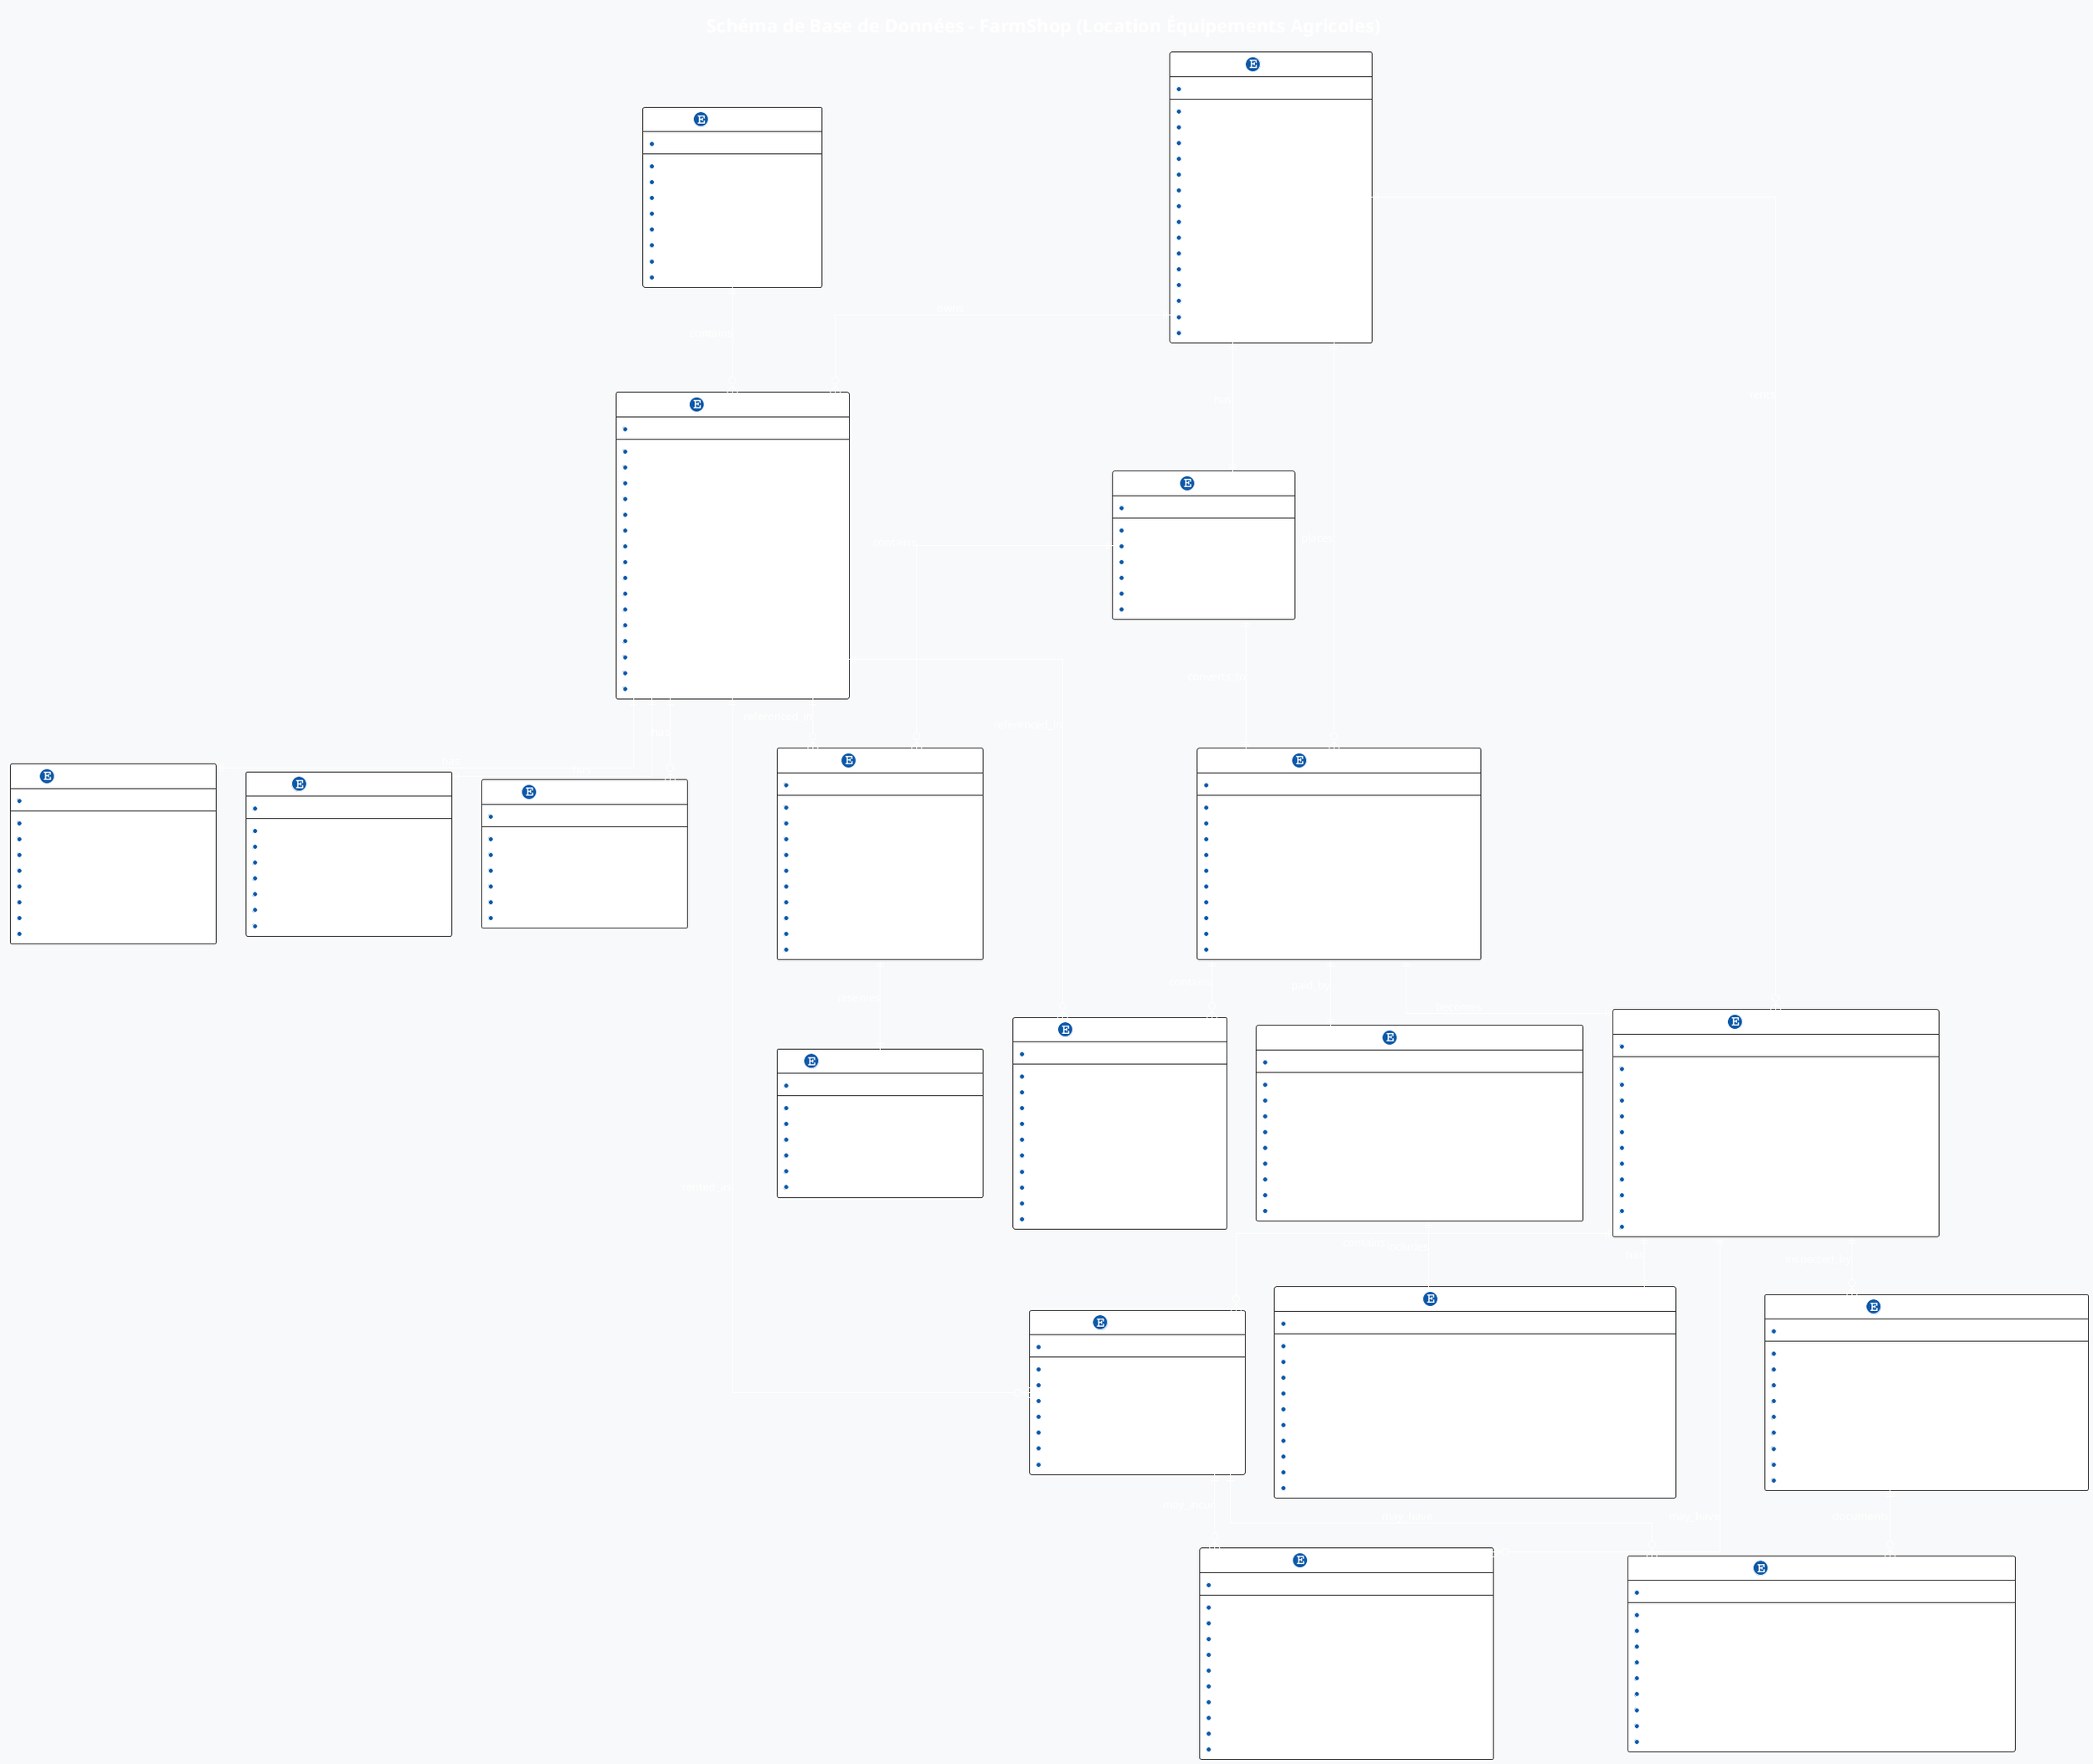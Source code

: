 @startuml FarmShop_Database_Schema
!theme amiga
title Schéma de Base de Données - FarmShop (Location Équipements Agricoles)

skinparam linetype ortho
skinparam backgroundColor #f8f9fa
skinparam classBackgroundColor #ffffff
skinparam classBorderColor #333333

' === ENTITÉS PRINCIPALES ===

entity "users" as users {
  * id : BIGINT UNSIGNED
  --
  * name : VARCHAR(255)
  * email : VARCHAR(255) UNIQUE
  * email_verified_at : TIMESTAMP
  * password : VARCHAR(255)
  * phone : VARCHAR(20)
  * address : TEXT
  * city : VARCHAR(100)
  * postal_code : VARCHAR(10)
  * country : VARCHAR(100)
  * profile_photo : VARCHAR(255)
  * is_active : BOOLEAN
  * remember_token : VARCHAR(100)
  * created_at : TIMESTAMP
  * updated_at : TIMESTAMP
  * deleted_at : TIMESTAMP
}

entity "categories" as categories {
  * id : BIGINT UNSIGNED
  --
  * name : VARCHAR(255)
  * description : TEXT
  * image : VARCHAR(255)
  * slug : VARCHAR(255) UNIQUE
  * is_active : BOOLEAN
  * sort_order : INT
  * created_at : TIMESTAMP
  * updated_at : TIMESTAMP
}

entity "equipments" as equipments {
  * id : BIGINT UNSIGNED
  --
  * category_id : BIGINT UNSIGNED
  * user_id : BIGINT UNSIGNED
  * name : VARCHAR(255)
  * description : TEXT
  * brand : VARCHAR(100)
  * model : VARCHAR(100)
  * year : INT
  * condition : ENUM('neuf', 'bon', 'moyen')
  * daily_price : DECIMAL(8,2)
  * deposit_amount : DECIMAL(8,2)
  * is_available : BOOLEAN
  * featured_image : VARCHAR(255)
  * specifications : JSON
  * created_at : TIMESTAMP
  * updated_at : TIMESTAMP
  * deleted_at : TIMESTAMP
}

entity "equipment_images" as equipment_images {
  * id : BIGINT UNSIGNED
  --
  * equipment_id : BIGINT UNSIGNED
  * image_path : VARCHAR(255)
  * alt_text : VARCHAR(255)
  * sort_order : INT
  * created_at : TIMESTAMP
  * updated_at : TIMESTAMP
}

entity "equipment_constraints" as equipment_constraints {
  * id : BIGINT UNSIGNED
  --
  * equipment_id : BIGINT UNSIGNED
  * min_rental_days : INT
  * max_rental_days : INT
  * seasonal_restriction : JSON
  * business_days_only : BOOLEAN
  * advance_booking_days : INT
  * created_at : TIMESTAMP
  * updated_at : TIMESTAMP
}

entity "equipment_stock" as equipment_stock {
  * id : BIGINT UNSIGNED
  --
  * equipment_id : BIGINT UNSIGNED
  * total_quantity : INT
  * available_quantity : INT
  * reserved_quantity : INT
  * maintenance_quantity : INT
  * created_at : TIMESTAMP
  * updated_at : TIMESTAMP
}

entity "carts" as carts {
  * id : BIGINT UNSIGNED
  --
  * user_id : BIGINT UNSIGNED
  * session_id : VARCHAR(255)
  * total_amount : DECIMAL(10,2)
  * total_deposit : DECIMAL(10,2)
  * created_at : TIMESTAMP
  * updated_at : TIMESTAMP
}

entity "cart_items" as cart_items {
  * id : BIGINT UNSIGNED
  --
  * cart_id : BIGINT UNSIGNED
  * equipment_id : BIGINT UNSIGNED
  * quantity : INT
  * start_date : DATE
  * end_date : DATE
  * daily_price : DECIMAL(8,2)
  * total_price : DECIMAL(10,2)
  * deposit_amount : DECIMAL(8,2)
  * created_at : TIMESTAMP
  * updated_at : TIMESTAMP
}

entity "temporary_reservations" as temp_reservations {
  * id : BIGINT UNSIGNED
  --
  * cart_item_id : BIGINT UNSIGNED
  * equipment_id : BIGINT UNSIGNED
  * quantity : INT
  * reserved_until : TIMESTAMP
  * created_at : TIMESTAMP
  * updated_at : TIMESTAMP
}

entity "rental_orders" as rental_orders {
  * id : BIGINT UNSIGNED
  --
  * user_id : BIGINT UNSIGNED
  * cart_id : BIGINT UNSIGNED
  * order_number : VARCHAR(50) UNIQUE
  * status : ENUM('pending', 'confirmed', 'cancelled')
  * total_amount : DECIMAL(10,2)
  * total_deposit : DECIMAL(10,2)
  * billing_address : JSON
  * notes : TEXT
  * created_at : TIMESTAMP
  * updated_at : TIMESTAMP
}

entity "rental_order_items" as rental_order_items {
  * id : BIGINT UNSIGNED
  --
  * rental_order_id : BIGINT UNSIGNED
  * equipment_id : BIGINT UNSIGNED
  * quantity : INT
  * start_date : DATE
  * end_date : DATE
  * daily_price : DECIMAL(8,2)
  * total_price : DECIMAL(10,2)
  * deposit_amount : DECIMAL(8,2)
  * created_at : TIMESTAMP
  * updated_at : TIMESTAMP
}

entity "payments" as payments {
  * id : BIGINT UNSIGNED
  --
  * rental_order_id : BIGINT UNSIGNED
  * payment_method : VARCHAR(50)
  * transaction_id : VARCHAR(255)
  * amount : DECIMAL(10,2)
  * deposit : DECIMAL(10,2)
  * status : ENUM('pending', 'completed', 'failed', 'refunded')
  * processed_at : TIMESTAMP
  * created_at : TIMESTAMP
  * updated_at : TIMESTAMP
}

entity "active_rentals" as active_rentals {
  * id : BIGINT UNSIGNED
  --
  * rental_order_id : BIGINT UNSIGNED
  * user_id : BIGINT UNSIGNED
  * rental_number : VARCHAR(50) UNIQUE
  * status : ENUM('active', 'overdue', 'returned', 'completed')
  * start_date : DATE
  * expected_return_date : DATE
  * actual_return_date : DATE
  * pickup_confirmed_at : TIMESTAMP
  * return_confirmed_at : TIMESTAMP
  * created_at : TIMESTAMP
  * updated_at : TIMESTAMP
}

entity "rental_items" as rental_items {
  * id : BIGINT UNSIGNED
  --
  * active_rental_id : BIGINT UNSIGNED
  * equipment_id : BIGINT UNSIGNED
  * quantity : INT
  * condition_at_pickup : TEXT
  * condition_at_return : TEXT
  * created_at : TIMESTAMP
  * updated_at : TIMESTAMP
}

entity "rental_penalties" as rental_penalties {
  * id : BIGINT UNSIGNED
  --
  * active_rental_id : BIGINT UNSIGNED
  * rental_item_id : BIGINT UNSIGNED
  * penalty_type : ENUM('late_return', 'damage', 'loss')
  * description : TEXT
  * amount : DECIMAL(8,2)
  * days_overdue : INT
  * daily_penalty_rate : DECIMAL(6,2)
  * calculated_at : TIMESTAMP
  * created_at : TIMESTAMP
  * updated_at : TIMESTAMP
}

entity "rental_inspections" as rental_inspections {
  * id : BIGINT UNSIGNED
  --
  * active_rental_id : BIGINT UNSIGNED
  * inspector_id : BIGINT UNSIGNED
  * inspection_type : ENUM('pickup', 'return')
  * overall_condition : ENUM('excellent', 'good', 'fair', 'poor')
  * notes : TEXT
  * photos : JSON
  * inspection_date : TIMESTAMP
  * created_at : TIMESTAMP
  * updated_at : TIMESTAMP
}

entity "equipment_damages" as equipment_damages {
  * id : BIGINT UNSIGNED
  --
  * rental_inspection_id : BIGINT UNSIGNED
  * rental_item_id : BIGINT UNSIGNED
  * damage_type : ENUM('scratch', 'dent', 'break', 'wear', 'missing_part')
  * severity : ENUM('minor', 'moderate', 'major')
  * description : TEXT
  * repair_cost : DECIMAL(8,2)
  * photos : JSON
  * created_at : TIMESTAMP
  * updated_at : TIMESTAMP
}

entity "rental_deposits" as rental_deposits {
  * id : BIGINT UNSIGNED
  --
  * active_rental_id : BIGINT UNSIGNED
  * payment_id : BIGINT UNSIGNED
  * deposit_amount : DECIMAL(10,2)
  * refund_amount : DECIMAL(10,2)
  * penalty_deduction : DECIMAL(8,2)
  * damage_deduction : DECIMAL(8,2)
  * refund_status : ENUM('held', 'partial_refund', 'full_refund', 'no_refund')
  * refunded_at : TIMESTAMP
  * created_at : TIMESTAMP
  * updated_at : TIMESTAMP
}

' === RELATIONS ===

users ||--o{ equipments : "owns"
users ||--|| carts : "has"
users ||--o{ rental_orders : "places"
users ||--o{ active_rentals : "rents"

categories ||--o{ equipments : "contains"

equipments ||--o{ equipment_images : "has"
equipments ||--|| equipment_constraints : "has"
equipments ||--|| equipment_stock : "has"
equipments ||--o{ cart_items : "referenced_in"
equipments ||--o{ rental_order_items : "referenced_in"
equipments ||--o{ rental_items : "rented_as"

carts ||--o{ cart_items : "contains"
cart_items ||--|| temp_reservations : "reserves"

carts ||--|| rental_orders : "converts_to"
rental_orders ||--o{ rental_order_items : "contains"
rental_orders ||--|| payments : "paid_by"
rental_orders ||--|| active_rentals : "becomes"

active_rentals ||--o{ rental_items : "contains"
active_rentals ||--o{ rental_penalties : "may_have"
active_rentals ||--o{ rental_inspections : "inspected_by"
active_rentals ||--|| rental_deposits : "has"

rental_inspections ||--o{ equipment_damages : "documents"
rental_items ||--o{ equipment_damages : "may_have"
rental_items ||--o{ rental_penalties : "may_incur"

payments ||--|| rental_deposits : "includes"

@enduml

